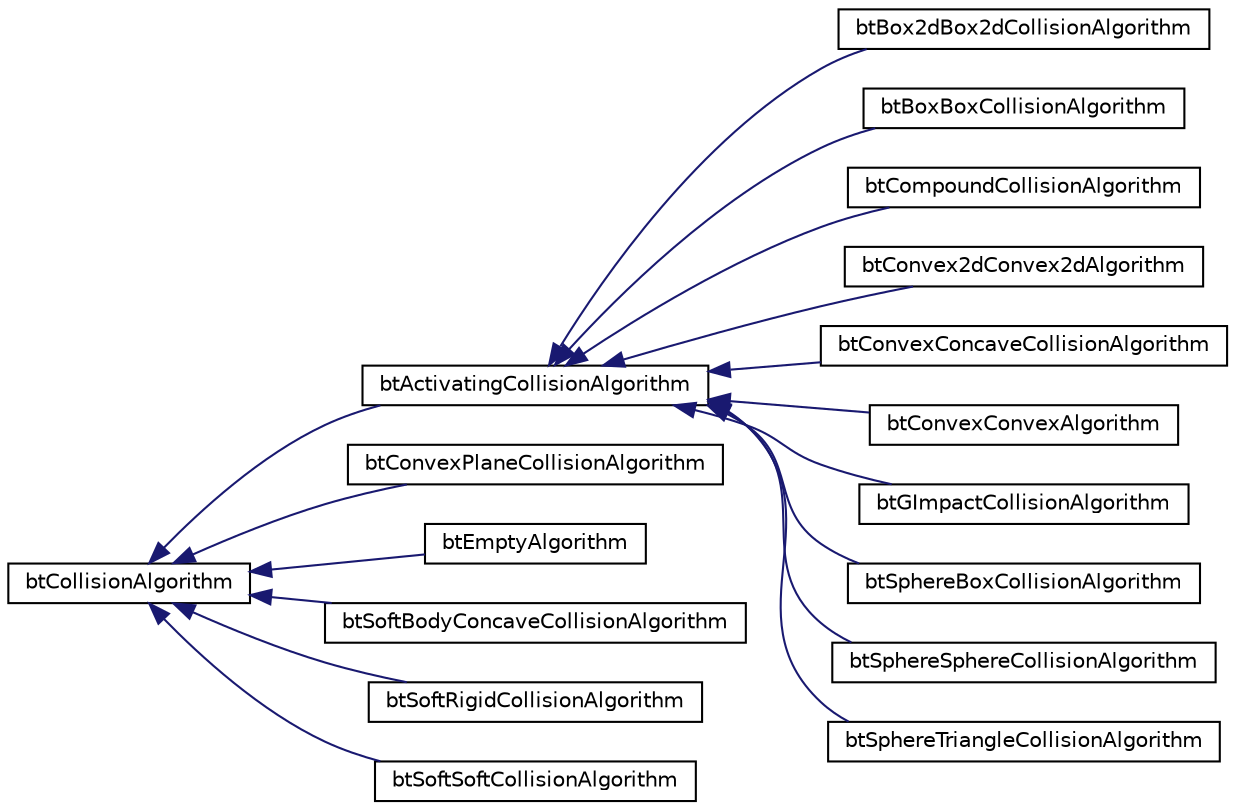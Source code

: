 digraph G
{
  edge [fontname="Helvetica",fontsize="10",labelfontname="Helvetica",labelfontsize="10"];
  node [fontname="Helvetica",fontsize="10",shape=record];
  rankdir=LR;
  Node1 [label="btCollisionAlgorithm",height=0.2,width=0.4,color="black", fillcolor="white", style="filled",URL="$d5/dae/classbtCollisionAlgorithm.html"];
  Node1 -> Node2 [dir=back,color="midnightblue",fontsize="10",style="solid",fontname="Helvetica"];
  Node2 [label="btActivatingCollisionAlgorithm",height=0.2,width=0.4,color="black", fillcolor="white", style="filled",URL="$d5/d98/classbtActivatingCollisionAlgorithm.html",tooltip="This class is not enabled yet (work-in-progress) to more aggressively activate objects."];
  Node2 -> Node3 [dir=back,color="midnightblue",fontsize="10",style="solid",fontname="Helvetica"];
  Node3 [label="btBox2dBox2dCollisionAlgorithm",height=0.2,width=0.4,color="black", fillcolor="white", style="filled",URL="$d4/deb/classbtBox2dBox2dCollisionAlgorithm.html",tooltip="box-box collision detection"];
  Node2 -> Node4 [dir=back,color="midnightblue",fontsize="10",style="solid",fontname="Helvetica"];
  Node4 [label="btBoxBoxCollisionAlgorithm",height=0.2,width=0.4,color="black", fillcolor="white", style="filled",URL="$dc/dd6/classbtBoxBoxCollisionAlgorithm.html",tooltip="box-box collision detection"];
  Node2 -> Node5 [dir=back,color="midnightblue",fontsize="10",style="solid",fontname="Helvetica"];
  Node5 [label="btCompoundCollisionAlgorithm",height=0.2,width=0.4,color="black", fillcolor="white", style="filled",URL="$df/d49/classbtCompoundCollisionAlgorithm.html",tooltip="btCompoundCollisionAlgorithm supports collision between CompoundCollisionShapes and other collision s..."];
  Node2 -> Node6 [dir=back,color="midnightblue",fontsize="10",style="solid",fontname="Helvetica"];
  Node6 [label="btConvex2dConvex2dAlgorithm",height=0.2,width=0.4,color="black", fillcolor="white", style="filled",URL="$df/d01/classbtConvex2dConvex2dAlgorithm.html"];
  Node2 -> Node7 [dir=back,color="midnightblue",fontsize="10",style="solid",fontname="Helvetica"];
  Node7 [label="btConvexConcaveCollisionAlgorithm",height=0.2,width=0.4,color="black", fillcolor="white", style="filled",URL="$da/dab/classbtConvexConcaveCollisionAlgorithm.html",tooltip="btConvexConcaveCollisionAlgorithm supports collision between convex shapes and (concave) trianges mes..."];
  Node2 -> Node8 [dir=back,color="midnightblue",fontsize="10",style="solid",fontname="Helvetica"];
  Node8 [label="btConvexConvexAlgorithm",height=0.2,width=0.4,color="black", fillcolor="white", style="filled",URL="$dd/d81/classbtConvexConvexAlgorithm.html"];
  Node2 -> Node9 [dir=back,color="midnightblue",fontsize="10",style="solid",fontname="Helvetica"];
  Node9 [label="btGImpactCollisionAlgorithm",height=0.2,width=0.4,color="black", fillcolor="white", style="filled",URL="$d2/df3/classbtGImpactCollisionAlgorithm.html",tooltip="Collision Algorithm for GImpact Shapes."];
  Node2 -> Node10 [dir=back,color="midnightblue",fontsize="10",style="solid",fontname="Helvetica"];
  Node10 [label="btSphereBoxCollisionAlgorithm",height=0.2,width=0.4,color="black", fillcolor="white", style="filled",URL="$d4/d03/classbtSphereBoxCollisionAlgorithm.html"];
  Node2 -> Node11 [dir=back,color="midnightblue",fontsize="10",style="solid",fontname="Helvetica"];
  Node11 [label="btSphereSphereCollisionAlgorithm",height=0.2,width=0.4,color="black", fillcolor="white", style="filled",URL="$d6/df8/classbtSphereSphereCollisionAlgorithm.html"];
  Node2 -> Node12 [dir=back,color="midnightblue",fontsize="10",style="solid",fontname="Helvetica"];
  Node12 [label="btSphereTriangleCollisionAlgorithm",height=0.2,width=0.4,color="black", fillcolor="white", style="filled",URL="$df/d33/classbtSphereTriangleCollisionAlgorithm.html"];
  Node1 -> Node13 [dir=back,color="midnightblue",fontsize="10",style="solid",fontname="Helvetica"];
  Node13 [label="btConvexPlaneCollisionAlgorithm",height=0.2,width=0.4,color="black", fillcolor="white", style="filled",URL="$dd/d6d/classbtConvexPlaneCollisionAlgorithm.html"];
  Node1 -> Node14 [dir=back,color="midnightblue",fontsize="10",style="solid",fontname="Helvetica"];
  Node14 [label="btEmptyAlgorithm",height=0.2,width=0.4,color="black", fillcolor="white", style="filled",URL="$da/da5/classbtEmptyAlgorithm.html"];
  Node1 -> Node15 [dir=back,color="midnightblue",fontsize="10",style="solid",fontname="Helvetica"];
  Node15 [label="btSoftBodyConcaveCollisionAlgorithm",height=0.2,width=0.4,color="black", fillcolor="white", style="filled",URL="$d1/d67/classbtSoftBodyConcaveCollisionAlgorithm.html",tooltip="btSoftBodyConcaveCollisionAlgorithm supports collision between soft body shapes and (concave) triange..."];
  Node1 -> Node16 [dir=back,color="midnightblue",fontsize="10",style="solid",fontname="Helvetica"];
  Node16 [label="btSoftRigidCollisionAlgorithm",height=0.2,width=0.4,color="black", fillcolor="white", style="filled",URL="$d3/dba/classbtSoftRigidCollisionAlgorithm.html",tooltip="btSoftRigidCollisionAlgorithm provides collision detection between btSoftBody and btRigidBody..."];
  Node1 -> Node17 [dir=back,color="midnightblue",fontsize="10",style="solid",fontname="Helvetica"];
  Node17 [label="btSoftSoftCollisionAlgorithm",height=0.2,width=0.4,color="black", fillcolor="white", style="filled",URL="$dc/d71/classbtSoftSoftCollisionAlgorithm.html",tooltip="collision detection between two btSoftBody shapes"];
}
